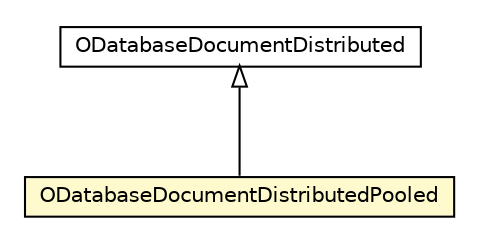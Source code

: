 #!/usr/local/bin/dot
#
# Class diagram 
# Generated by UMLGraph version R5_6-24-gf6e263 (http://www.umlgraph.org/)
#

digraph G {
	edge [fontname="Helvetica",fontsize=10,labelfontname="Helvetica",labelfontsize=10];
	node [fontname="Helvetica",fontsize=10,shape=plaintext];
	nodesep=0.25;
	ranksep=0.5;
	// com.orientechnologies.orient.server.distributed.impl.ODatabaseDocumentDistributed
	c2467744 [label=<<table title="com.orientechnologies.orient.server.distributed.impl.ODatabaseDocumentDistributed" border="0" cellborder="1" cellspacing="0" cellpadding="2" port="p" href="./ODatabaseDocumentDistributed.html">
		<tr><td><table border="0" cellspacing="0" cellpadding="1">
<tr><td align="center" balign="center"> ODatabaseDocumentDistributed </td></tr>
		</table></td></tr>
		</table>>, URL="./ODatabaseDocumentDistributed.html", fontname="Helvetica", fontcolor="black", fontsize=10.0];
	// com.orientechnologies.orient.server.distributed.impl.ODatabaseDocumentDistributedPooled
	c2467762 [label=<<table title="com.orientechnologies.orient.server.distributed.impl.ODatabaseDocumentDistributedPooled" border="0" cellborder="1" cellspacing="0" cellpadding="2" port="p" bgcolor="lemonChiffon" href="./ODatabaseDocumentDistributedPooled.html">
		<tr><td><table border="0" cellspacing="0" cellpadding="1">
<tr><td align="center" balign="center"> ODatabaseDocumentDistributedPooled </td></tr>
		</table></td></tr>
		</table>>, URL="./ODatabaseDocumentDistributedPooled.html", fontname="Helvetica", fontcolor="black", fontsize=10.0];
	//com.orientechnologies.orient.server.distributed.impl.ODatabaseDocumentDistributedPooled extends com.orientechnologies.orient.server.distributed.impl.ODatabaseDocumentDistributed
	c2467744:p -> c2467762:p [dir=back,arrowtail=empty];
}

